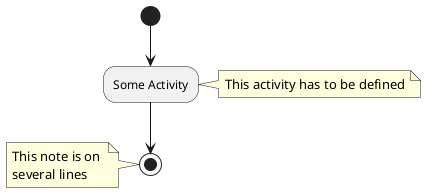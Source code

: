 @startuml
(*) --> "Some Activity"
note right: This activity has to be defined
"Some Activity" --> (*)
note left
	This note is on 
	several lines
end note
@enduml